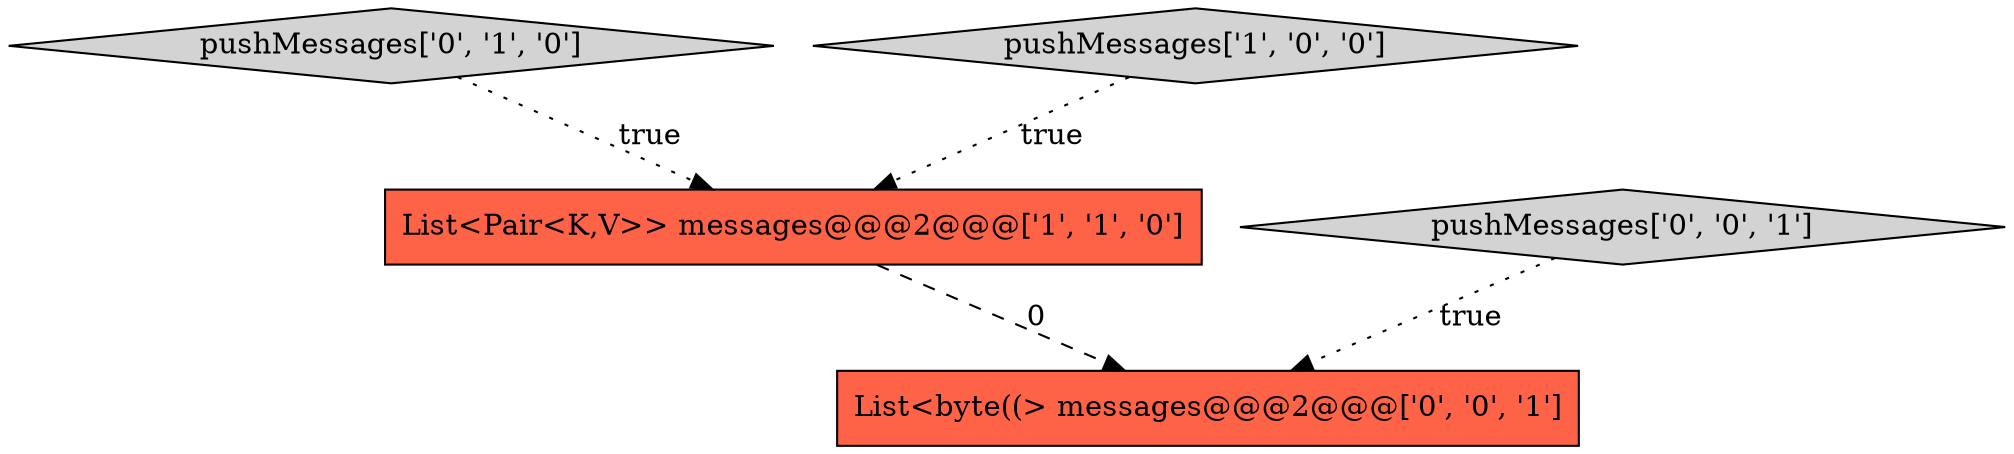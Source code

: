 digraph {
2 [style = filled, label = "pushMessages['0', '1', '0']", fillcolor = lightgray, shape = diamond image = "AAA0AAABBB2BBB"];
1 [style = filled, label = "pushMessages['1', '0', '0']", fillcolor = lightgray, shape = diamond image = "AAA0AAABBB1BBB"];
4 [style = filled, label = "pushMessages['0', '0', '1']", fillcolor = lightgray, shape = diamond image = "AAA0AAABBB3BBB"];
3 [style = filled, label = "List<byte((> messages@@@2@@@['0', '0', '1']", fillcolor = tomato, shape = box image = "AAA0AAABBB3BBB"];
0 [style = filled, label = "List<Pair<K,V>> messages@@@2@@@['1', '1', '0']", fillcolor = tomato, shape = box image = "AAA0AAABBB1BBB"];
1->0 [style = dotted, label="true"];
2->0 [style = dotted, label="true"];
4->3 [style = dotted, label="true"];
0->3 [style = dashed, label="0"];
}
